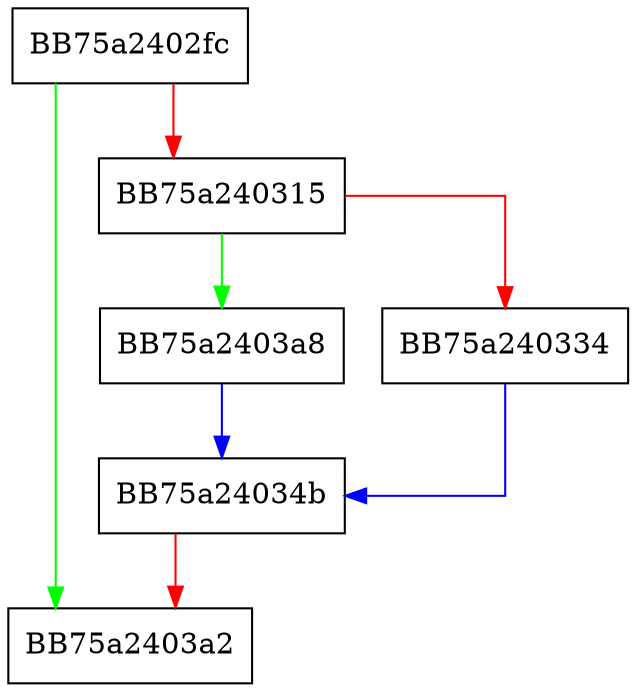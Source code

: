 digraph update_eIP_ex {
  node [shape="box"];
  graph [splines=ortho];
  BB75a2402fc -> BB75a2403a2 [color="green"];
  BB75a2402fc -> BB75a240315 [color="red"];
  BB75a240315 -> BB75a2403a8 [color="green"];
  BB75a240315 -> BB75a240334 [color="red"];
  BB75a240334 -> BB75a24034b [color="blue"];
  BB75a24034b -> BB75a2403a2 [color="red"];
  BB75a2403a8 -> BB75a24034b [color="blue"];
}